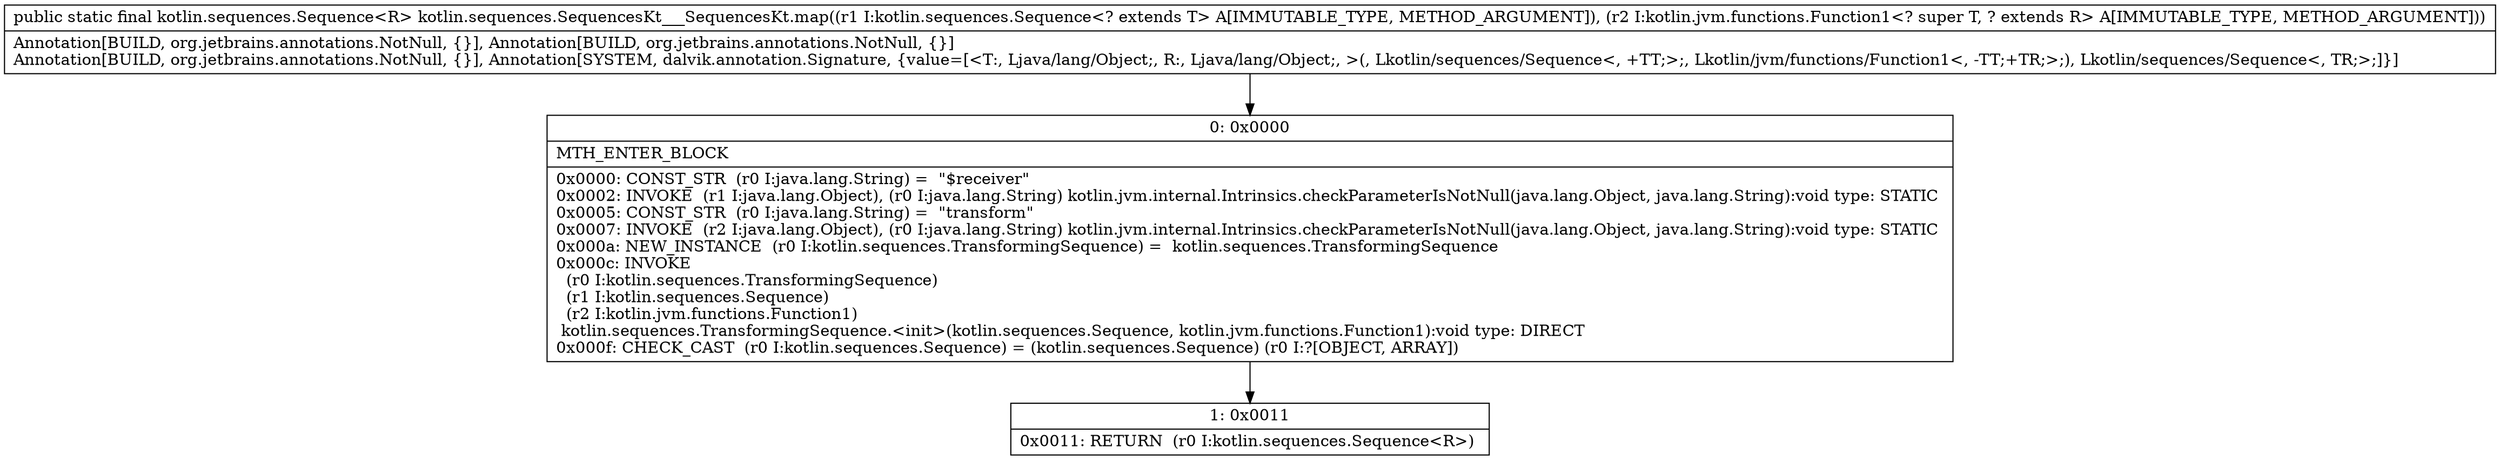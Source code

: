 digraph "CFG forkotlin.sequences.SequencesKt___SequencesKt.map(Lkotlin\/sequences\/Sequence;Lkotlin\/jvm\/functions\/Function1;)Lkotlin\/sequences\/Sequence;" {
Node_0 [shape=record,label="{0\:\ 0x0000|MTH_ENTER_BLOCK\l|0x0000: CONST_STR  (r0 I:java.lang.String) =  \"$receiver\" \l0x0002: INVOKE  (r1 I:java.lang.Object), (r0 I:java.lang.String) kotlin.jvm.internal.Intrinsics.checkParameterIsNotNull(java.lang.Object, java.lang.String):void type: STATIC \l0x0005: CONST_STR  (r0 I:java.lang.String) =  \"transform\" \l0x0007: INVOKE  (r2 I:java.lang.Object), (r0 I:java.lang.String) kotlin.jvm.internal.Intrinsics.checkParameterIsNotNull(java.lang.Object, java.lang.String):void type: STATIC \l0x000a: NEW_INSTANCE  (r0 I:kotlin.sequences.TransformingSequence) =  kotlin.sequences.TransformingSequence \l0x000c: INVOKE  \l  (r0 I:kotlin.sequences.TransformingSequence)\l  (r1 I:kotlin.sequences.Sequence)\l  (r2 I:kotlin.jvm.functions.Function1)\l kotlin.sequences.TransformingSequence.\<init\>(kotlin.sequences.Sequence, kotlin.jvm.functions.Function1):void type: DIRECT \l0x000f: CHECK_CAST  (r0 I:kotlin.sequences.Sequence) = (kotlin.sequences.Sequence) (r0 I:?[OBJECT, ARRAY]) \l}"];
Node_1 [shape=record,label="{1\:\ 0x0011|0x0011: RETURN  (r0 I:kotlin.sequences.Sequence\<R\>) \l}"];
MethodNode[shape=record,label="{public static final kotlin.sequences.Sequence\<R\> kotlin.sequences.SequencesKt___SequencesKt.map((r1 I:kotlin.sequences.Sequence\<? extends T\> A[IMMUTABLE_TYPE, METHOD_ARGUMENT]), (r2 I:kotlin.jvm.functions.Function1\<? super T, ? extends R\> A[IMMUTABLE_TYPE, METHOD_ARGUMENT]))  | Annotation[BUILD, org.jetbrains.annotations.NotNull, \{\}], Annotation[BUILD, org.jetbrains.annotations.NotNull, \{\}]\lAnnotation[BUILD, org.jetbrains.annotations.NotNull, \{\}], Annotation[SYSTEM, dalvik.annotation.Signature, \{value=[\<T:, Ljava\/lang\/Object;, R:, Ljava\/lang\/Object;, \>(, Lkotlin\/sequences\/Sequence\<, +TT;\>;, Lkotlin\/jvm\/functions\/Function1\<, \-TT;+TR;\>;), Lkotlin\/sequences\/Sequence\<, TR;\>;]\}]\l}"];
MethodNode -> Node_0;
Node_0 -> Node_1;
}

